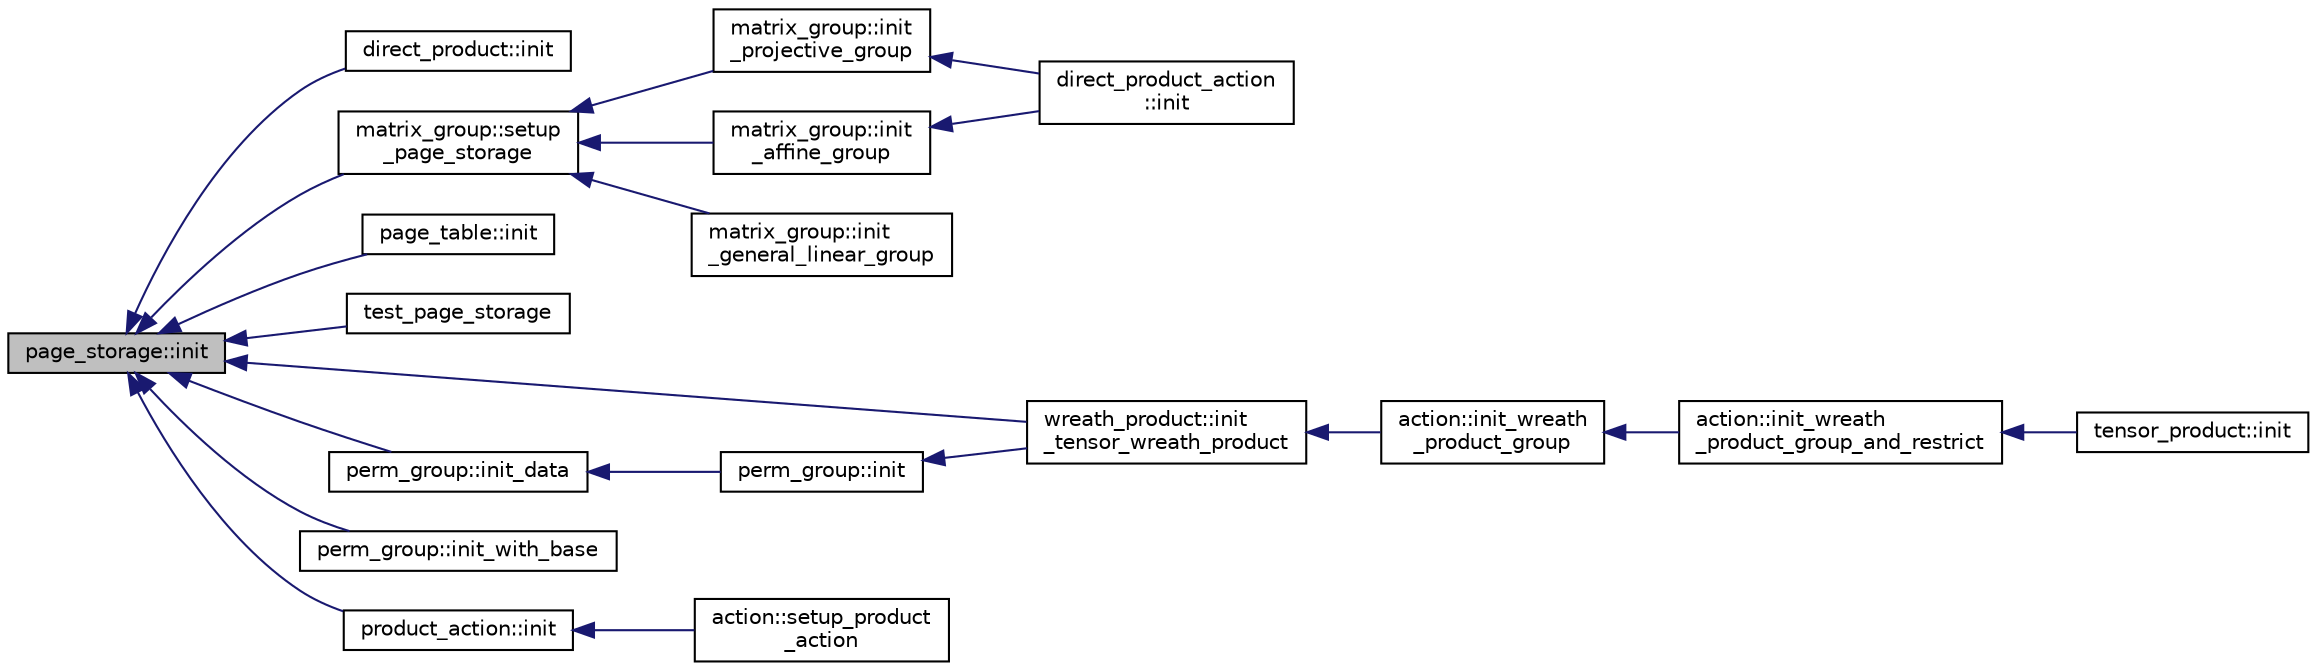 digraph "page_storage::init"
{
  edge [fontname="Helvetica",fontsize="10",labelfontname="Helvetica",labelfontsize="10"];
  node [fontname="Helvetica",fontsize="10",shape=record];
  rankdir="LR";
  Node111 [label="page_storage::init",height=0.2,width=0.4,color="black", fillcolor="grey75", style="filled", fontcolor="black"];
  Node111 -> Node112 [dir="back",color="midnightblue",fontsize="10",style="solid",fontname="Helvetica"];
  Node112 [label="direct_product::init",height=0.2,width=0.4,color="black", fillcolor="white", style="filled",URL="$dc/daf/classdirect__product.html#a589445fc716197ea3498c28b1d1802d0"];
  Node111 -> Node113 [dir="back",color="midnightblue",fontsize="10",style="solid",fontname="Helvetica"];
  Node113 [label="wreath_product::init\l_tensor_wreath_product",height=0.2,width=0.4,color="black", fillcolor="white", style="filled",URL="$d8/dfa/classwreath__product.html#abab9a46886db102826e2ca2c1bfc39de"];
  Node113 -> Node114 [dir="back",color="midnightblue",fontsize="10",style="solid",fontname="Helvetica"];
  Node114 [label="action::init_wreath\l_product_group",height=0.2,width=0.4,color="black", fillcolor="white", style="filled",URL="$d2/d86/classaction.html#a29d8425b266eff98677406f084ee3f86"];
  Node114 -> Node115 [dir="back",color="midnightblue",fontsize="10",style="solid",fontname="Helvetica"];
  Node115 [label="action::init_wreath\l_product_group_and_restrict",height=0.2,width=0.4,color="black", fillcolor="white", style="filled",URL="$d2/d86/classaction.html#a5ea78557093c987967e7b8162fabbf72"];
  Node115 -> Node116 [dir="back",color="midnightblue",fontsize="10",style="solid",fontname="Helvetica"];
  Node116 [label="tensor_product::init",height=0.2,width=0.4,color="black", fillcolor="white", style="filled",URL="$dd/d3e/classtensor__product.html#a2a8ac905e80dd9bb7339c9506c3521d3"];
  Node111 -> Node117 [dir="back",color="midnightblue",fontsize="10",style="solid",fontname="Helvetica"];
  Node117 [label="page_table::init",height=0.2,width=0.4,color="black", fillcolor="white", style="filled",URL="$db/d0e/classpage__table.html#a046f41976c1bb69534449e719ef7168a"];
  Node111 -> Node118 [dir="back",color="midnightblue",fontsize="10",style="solid",fontname="Helvetica"];
  Node118 [label="test_page_storage",height=0.2,width=0.4,color="black", fillcolor="white", style="filled",URL="$db/d3c/page__storage_8_c.html#ab9be845ce39a334f6e2b360a93c2ed2a"];
  Node111 -> Node119 [dir="back",color="midnightblue",fontsize="10",style="solid",fontname="Helvetica"];
  Node119 [label="matrix_group::setup\l_page_storage",height=0.2,width=0.4,color="black", fillcolor="white", style="filled",URL="$d3/ded/classmatrix__group.html#a9752a39a870f8053562d65f9bac110a0"];
  Node119 -> Node120 [dir="back",color="midnightblue",fontsize="10",style="solid",fontname="Helvetica"];
  Node120 [label="matrix_group::init\l_projective_group",height=0.2,width=0.4,color="black", fillcolor="white", style="filled",URL="$d3/ded/classmatrix__group.html#a626286de5799c4c9e45216e735b1d233"];
  Node120 -> Node121 [dir="back",color="midnightblue",fontsize="10",style="solid",fontname="Helvetica"];
  Node121 [label="direct_product_action\l::init",height=0.2,width=0.4,color="black", fillcolor="white", style="filled",URL="$d3/d78/classdirect__product__action.html#aad40060e5821c011cccaa65a5c4df64f"];
  Node119 -> Node122 [dir="back",color="midnightblue",fontsize="10",style="solid",fontname="Helvetica"];
  Node122 [label="matrix_group::init\l_affine_group",height=0.2,width=0.4,color="black", fillcolor="white", style="filled",URL="$d3/ded/classmatrix__group.html#aa278bd127d400940516c20bfe1f2f91e"];
  Node122 -> Node121 [dir="back",color="midnightblue",fontsize="10",style="solid",fontname="Helvetica"];
  Node119 -> Node123 [dir="back",color="midnightblue",fontsize="10",style="solid",fontname="Helvetica"];
  Node123 [label="matrix_group::init\l_general_linear_group",height=0.2,width=0.4,color="black", fillcolor="white", style="filled",URL="$d3/ded/classmatrix__group.html#a0aa3c4187d8504b88f9f0aa644b48b86"];
  Node111 -> Node124 [dir="back",color="midnightblue",fontsize="10",style="solid",fontname="Helvetica"];
  Node124 [label="perm_group::init_data",height=0.2,width=0.4,color="black", fillcolor="white", style="filled",URL="$df/d0a/classperm__group.html#abbcdd66714f6c380e6343d12592f0745"];
  Node124 -> Node125 [dir="back",color="midnightblue",fontsize="10",style="solid",fontname="Helvetica"];
  Node125 [label="perm_group::init",height=0.2,width=0.4,color="black", fillcolor="white", style="filled",URL="$df/d0a/classperm__group.html#aefb07e1e34c09ec498ca1ae072520b48"];
  Node125 -> Node113 [dir="back",color="midnightblue",fontsize="10",style="solid",fontname="Helvetica"];
  Node111 -> Node126 [dir="back",color="midnightblue",fontsize="10",style="solid",fontname="Helvetica"];
  Node126 [label="perm_group::init_with_base",height=0.2,width=0.4,color="black", fillcolor="white", style="filled",URL="$df/d0a/classperm__group.html#aa02263e401019788ab97480d11590f9a"];
  Node111 -> Node127 [dir="back",color="midnightblue",fontsize="10",style="solid",fontname="Helvetica"];
  Node127 [label="product_action::init",height=0.2,width=0.4,color="black", fillcolor="white", style="filled",URL="$d8/d74/classproduct__action.html#a3a84ca69f8b7e903eac0dd787cfa1cf9"];
  Node127 -> Node128 [dir="back",color="midnightblue",fontsize="10",style="solid",fontname="Helvetica"];
  Node128 [label="action::setup_product\l_action",height=0.2,width=0.4,color="black", fillcolor="white", style="filled",URL="$d2/d86/classaction.html#a35c717fb546189c007a89bb7b133e2f6"];
}
